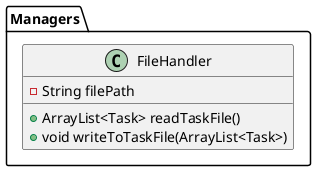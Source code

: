 @startuml
class Managers.FileHandler {
- String filePath
+ ArrayList<Task> readTaskFile()
+ void writeToTaskFile(ArrayList<Task>)
}


@enduml